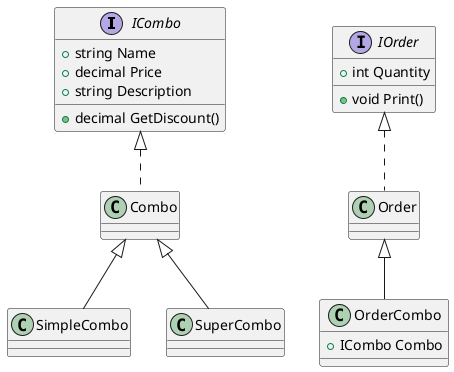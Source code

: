 @startuml
interface ICombo {
    + string Name
    + decimal Price
    + string Description
    
    + decimal GetDiscount()
}

interface IOrder {
    + int Quantity

    + void Print()
}

class OrderCombo extends Order {
    + ICombo Combo
}

ICombo <|.. Combo
IOrder <|.. Order
Combo <|-- SimpleCombo
Combo <|-- SuperCombo

@enduml
